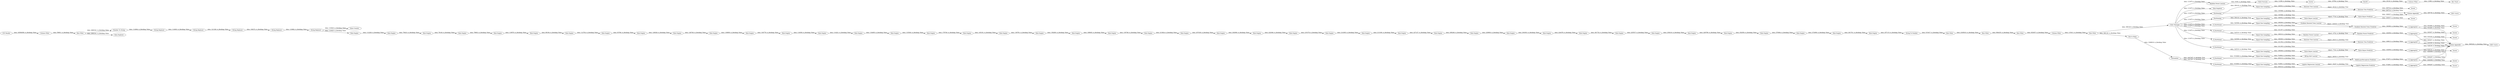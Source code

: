 digraph {
	"1202555692706142985_19" [label="String Replacer"]
	"-7948732413492075124_82" [label="Decision Tree Predictor"]
	"1202555692706142985_49" [label="Rule Engine"]
	"8943403887147062724_94" [label="Column Appender"]
	"-3993411732168947314_127" [label=Scorer]
	"6118761712290561256_19" [label=X_Aggregator]
	"-1406514914248575272_32" [label="MultiLayerPerceptron Predictor"]
	"-9145842475369275719_83" [label=Scorer]
	"-7948732413492075124_80" [label=Partitioning]
	"1202555692706142985_45" [label="Rule Engine"]
	"2745308468123498919_89" [label=Scorer]
	"697999788451462081_87" [label="Naive Bayes Learner"]
	"1202555692706142985_47" [label="Rule Engine"]
	"1202555692706142985_30" [label="Rule Engine"]
	"-3993411732168947314_18" [label=X_Partitioner]
	"-7948732413492075124_81" [label="Decision Tree Learner"]
	"-2543061008507440340_6" [label="Random Forest Learner"]
	"2745308468123498919_133" [label="Equal Size Sampling"]
	"1202555692706142985_56" [label="Rule Engine"]
	"1202555692706142985_130" [label="Value Counter"]
	"1202555692706142985_58" [label="Rule Engine"]
	"1202555692706142985_50" [label="Rule Engine"]
	"1202555692706142985_61" [label="Rule Engine"]
	"-1406514914248575272_26" [label="Equal Size Sampling"]
	"1202555692706142985_33" [label="Rule Engine"]
	"8943403887147062724_128" [label=Normalizer]
	"1202555692706142985_60" [label="Rule Engine"]
	"-1406514914248575272_25" [label=Scorer]
	"8943403887147062724_23" [label="Color Manager"]
	"1202555692706142985_67" [label="Rule Engine"]
	"1202555692706142985_71" [label="Rule Engine"]
	"-1564095624067970020_114" [label="Logistic Regression Predictor"]
	"697999788451462081_134" [label=X_Partitioner]
	"-1406514914248575272_29" [label=X_Partitioner]
	"-7948732413492075124_83" [label=Scorer]
	"-2543061008507440340_10" [label="Math Formula"]
	"1202555692706142985_69" [label="Rule Engine"]
	"1202555692706142985_37" [label="Rule Engine"]
	"1202555692706142985_59" [label="Rule Engine"]
	"-7948732413492075124_131" [label="Equal Size Sampling"]
	"1202555692706142985_48" [label="Rule Engine"]
	"8943403887147062724_100" [label="ROC Curve"]
	"1202555692706142985_68" [label="Rule Engine"]
	"1202555692706142985_16" [label="Number To String"]
	"-9145842475369275719_132" [label=X_Partitioner]
	"697999788451462081_89" [label=Scorer]
	"1202555692706142985_31" [label="Rule Engine"]
	"1202555692706142985_39" [label="Rule Engine"]
	"-1564095624067970020_115" [label=Scorer]
	"2745308468123498919_88" [label="Naive Bayes Predictor"]
	"-1564095624067970020_117" [label=X_Partitioner]
	"-2543061008507440340_14" [label="Column Filter"]
	"-1406514914248575272_28" [label=X_Aggregator]
	"1202555692706142985_62" [label="Rule Engine"]
	"1202555692706142985_36" [label="Rule Engine"]
	"1202555692706142985_70" [label="Rule Engine"]
	"1202555692706142985_42" [label="Rule Engine"]
	"1202555692706142985_13" [label="Column Filter"]
	"1202555692706142985_35" [label="Rule Engine"]
	"-3993411732168947314_19" [label=X_Aggregator]
	"1202555692706142985_18" [label="String Replacer"]
	"2745308468123498919_87" [label="Naive Bayes Learner"]
	"1202555692706142985_75" [label="Row Filter"]
	"1202555692706142985_55" [label="Rule Engine"]
	"6118761712290561256_17" [label="Random Forest Predictor"]
	"1202555692706142985_65" [label="Rule Engine"]
	"6118761712290561256_16" [label="Random Forest Learner"]
	"-1406514914248575272_33" [label="RProp MLP Learner"]
	"6118761712290561256_18" [label=X_Partitioner]
	"1202555692706142985_34" [label="Rule Engine"]
	"1202555692706142985_66" [label="Rule Engine"]
	"-3993411732168947314_20" [label="Gradient Boosted Trees Learner"]
	"1202555692706142985_12" [label="Row Filter"]
	"-9145842475369275719_133" [label=X_Aggregator]
	"-2543061008507440340_15" [label=RowID]
	"-2543061008507440340_12" [label="Bar Chart"]
	"1202555692706142985_15" [label="Data Explorer"]
	"1202555692706142985_53" [label="Rule Engine"]
	"1202555692706142985_63" [label="Rule Engine"]
	"697999788451462081_133" [label="Equal Size Sampling"]
	"-2543061008507440340_11" [label=Sorter]
	"-3993411732168947314_21" [label="Gradient Boosted Trees Predictor"]
	"1202555692706142985_41" [label="Rule Engine"]
	"8943403887147062724_27" [label="CSV Reader"]
	"2745308468123498919_84" [label=Partitioning]
	"6118761712290561256_37" [label="Equal Size Sampling"]
	"-1564095624067970020_113" [label="Logistic Regression Learner"]
	"1202555692706142985_21" [label="String Replacer"]
	"1202555692706142985_40" [label="Rule Engine"]
	"1202555692706142985_78" [label="Column Filter"]
	"8943403887147062724_118" [label="One to Many"]
	"1202555692706142985_77" [label="Row Filter"]
	"1202555692706142985_17" [label="String Replacer"]
	"1202555692706142985_54" [label="Rule Engine"]
	"-9145842475369275719_81" [label="Decision Tree Learner"]
	"697999788451462081_135" [label=X_Aggregator]
	"-9145842475369275719_131" [label="Equal Size Sampling"]
	"1202555692706142985_51" [label="Rule Engine"]
	"1202555692706142985_52" [label="Rule Engine"]
	"1202555692706142985_38" [label="Rule Engine"]
	"8943403887147062724_73" [label="Data Explorer"]
	"1202555692706142985_72" [label="String To Number"]
	"1202555692706142985_57" [label="Rule Engine"]
	"1202555692706142985_20" [label="String Replacer"]
	"-1564095624067970020_112" [label=X_Aggregator]
	"1202555692706142985_44" [label="Rule Engine"]
	"8943403887147062724_93" [label="ROC Curve"]
	"-3993411732168947314_37" [label="Equal Size Sampling"]
	"1202555692706142985_43" [label="Rule Engine"]
	"1202555692706142985_46" [label="Rule Engine"]
	"1202555692706142985_28" [label="Rule Engine"]
	"-9145842475369275719_82" [label="Decision Tree Predictor"]
	"1202555692706142985_121" [label="Row Filter"]
	"8943403887147062724_102" [label="Column Appender"]
	"1202555692706142985_79" [label="Row Filter"]
	"1202555692706142985_64" [label="Rule Engine"]
	"6118761712290561256_126" [label=Scorer]
	"1202555692706142985_32" [label="Rule Engine"]
	"-1564095624067970020_116" [label="Equal Size Sampling"]
	"697999788451462081_88" [label="Naive Bayes Predictor"]
	"8943403887147062724_23" -> "-9145842475369275719_132" [label="data: 113475; is_blocking: False"]
	"1202555692706142985_49" -> "1202555692706142985_51" [label="data: 130746; is_blocking: False"]
	"-1406514914248575272_26" -> "-1406514914248575272_33" [label="data: 743802; is_blocking: False"]
	"1202555692706142985_53" -> "1202555692706142985_54" [label="data: 202906; is_blocking: False"]
	"1202555692706142985_64" -> "1202555692706142985_65" [label="data: 225537; is_blocking: False"]
	"697999788451462081_87" -> "697999788451462081_88" [label="object: 7743; is_blocking: True"]
	"-1406514914248575272_29" -> "-1406514914248575272_26" [label="data: 1516845; is_blocking: False"]
	"1202555692706142985_67" -> "1202555692706142985_68" [label="data: 252050; is_blocking: False"]
	"-3993411732168947314_21" -> "-3993411732168947314_19" [label="data: 138390; is_blocking: False"]
	"-1564095624067970020_113" -> "-1564095624067970020_114" [label="object: 16247; is_blocking: True"]
	"1202555692706142985_69" -> "1202555692706142985_70" [label="data: 272098; is_blocking: False"]
	"-3993411732168947314_18" -> "-3993411732168947314_37" [label="data: 343509; is_blocking: False"]
	"6118761712290561256_37" -> "6118761712290561256_16" [label="data: 199310; is_blocking: False"]
	"-2543061008507440340_11" -> "-2543061008507440340_15" [label="data: 10794; is_blocking: True"]
	"8943403887147062724_94" -> "8943403887147062724_93" [label="data: 349739; is_blocking: False"]
	"-2543061008507440340_15" -> "-2543061008507440340_14" [label="data: 20143; is_blocking: False"]
	"1202555692706142985_21" -> "1202555692706142985_130" [label="data: 110025; is_blocking: False"]
	"1202555692706142985_36" -> "1202555692706142985_37" [label="data: 93766; is_blocking: False"]
	"-1564095624067970020_116" -> "-1564095624067970020_113" [label="data: 743801; is_blocking: False"]
	"1202555692706142985_60" -> "1202555692706142985_61" [label="data: 229600; is_blocking: False"]
	"8943403887147062724_128" -> "-1564095624067970020_117" [label="data: 1647297; is_blocking: True"]
	"-3993411732168947314_37" -> "-3993411732168947314_20" [label="data: 199309; is_blocking: False"]
	"6118761712290561256_16" -> "6118761712290561256_17" [label="object: 4752; is_blocking: True"]
	"1202555692706142985_70" -> "1202555692706142985_71" [label="data: 261701; is_blocking: False"]
	"-3993411732168947314_19" -> "-3993411732168947314_127" [label="data: 553469; is_blocking: False"]
	"1202555692706142985_43" -> "1202555692706142985_44" [label="data: 134495; is_blocking: False"]
	"1202555692706142985_33" -> "1202555692706142985_35" [label="data: 89194; is_blocking: False"]
	"1202555692706142985_34" -> "1202555692706142985_33" [label="data: 119970; is_blocking: False"]
	"2745308468123498919_88" -> "8943403887147062724_94" [label="data: 160937; is_blocking: False"]
	"6118761712290561256_18" -> "6118761712290561256_17" [label="data: 141197; is_blocking: False"]
	"6118761712290561256_17" -> "6118761712290561256_19" [label="data: 126458; is_blocking: False"]
	"8943403887147062724_23" -> "697999788451462081_134" [label="data: 113475; is_blocking: False"]
	"697999788451462081_134" -> "697999788451462081_133" [label="data: 343510; is_blocking: False"]
	"697999788451462081_88" -> "697999788451462081_135" [label="data: 134559; is_blocking: False"]
	"697999788451462081_135" -> "697999788451462081_89" [label="data: 528236; is_blocking: False"]
	"1202555692706142985_54" -> "1202555692706142985_55" [label="data: 222046; is_blocking: False"]
	"-1406514914248575272_29" -> "-1406514914248575272_32" [label="data: 458319; is_blocking: False"]
	"8943403887147062724_118" -> "8943403887147062724_128" [label="data: 1369819; is_blocking: False"]
	"-1564095624067970020_117" -> "-1564095624067970020_116" [label="data: 1516843; is_blocking: False"]
	"1202555692706142985_32" -> "1202555692706142985_34" [label="data: 78663; is_blocking: False"]
	"-9145842475369275719_132" -> "-9145842475369275719_131" [label="data: 343509; is_blocking: False"]
	"1202555692706142985_21" -> "1202555692706142985_28" [label="data: 110025; is_blocking: False"]
	"1202555692706142985_121" -> "1202555692706142985_78" [label="data: 925457; is_blocking: False"]
	"8943403887147062724_23" -> "-7948732413492075124_80" [label="data: 113475; is_blocking: False"]
	"-9145842475369275719_133" -> "8943403887147062724_102" [label="data: 433335; is_blocking: False"]
	"2745308468123498919_84" -> "2745308468123498919_133" [label="data: 294143; is_blocking: True"]
	"-1564095624067970020_112" -> "8943403887147062724_102" [label="data: 1808287; is_blocking: False"]
	"6118761712290561256_19" -> "8943403887147062724_102" [label="data: 463837; is_blocking: False"]
	"1202555692706142985_72" -> "1202555692706142985_75" [label="data: 515417; is_blocking: False"]
	"1202555692706142985_57" -> "1202555692706142985_56" [label="data: 214365; is_blocking: False"]
	"8943403887147062724_23" -> "6118761712290561256_18" [label="data: 113475; is_blocking: False"]
	"1202555692706142985_79" -> "8943403887147062724_23" [label="data: 366128; is_blocking: False"]
	"-1564095624067970020_112" -> "-1564095624067970020_115" [label="data: 1808287; is_blocking: False"]
	"1202555692706142985_52" -> "1202555692706142985_53" [label="data: 207438; is_blocking: False"]
	"2745308468123498919_87" -> "2745308468123498919_88" [label="object: 7716; is_blocking: True"]
	"1202555692706142985_59" -> "1202555692706142985_60" [label="data: 208248; is_blocking: False"]
	"6118761712290561256_19" -> "6118761712290561256_126" [label="data: 463837; is_blocking: False"]
	"1202555692706142985_68" -> "1202555692706142985_69" [label="data: 270064; is_blocking: False"]
	"-7948732413492075124_82" -> "8943403887147062724_94" [label="data: 208724; is_blocking: False"]
	"-3993411732168947314_20" -> "-3993411732168947314_21" [label="object: 126244; is_blocking: True"]
	"-7948732413492075124_80" -> "-7948732413492075124_82" [label="data: 193588; is_blocking: True"]
	"1202555692706142985_40" -> "1202555692706142985_42" [label="data: 104779; is_blocking: False"]
	"1202555692706142985_28" -> "1202555692706142985_30" [label="data: 112226; is_blocking: False"]
	"1202555692706142985_35" -> "1202555692706142985_36" [label="data: 112702; is_blocking: False"]
	"-7948732413492075124_82" -> "-7948732413492075124_83" [label="data: 208724; is_blocking: False"]
	"-1406514914248575272_28" -> "8943403887147062724_102" [label="data: 1808098; is_blocking: False"]
	"1202555692706142985_18" -> "1202555692706142985_19" [label="data: 121328; is_blocking: False"]
	"1202555692706142985_30" -> "1202555692706142985_31" [label="data: 78423; is_blocking: False"]
	"1202555692706142985_12" -> "1202555692706142985_16" [label="data: 2860341; is_blocking: False"]
	"697999788451462081_134" -> "697999788451462081_88" [label="data: 141195; is_blocking: False"]
	"-2543061008507440340_10" -> "-2543061008507440340_11" [label="data: 11258; is_blocking: False"]
	"8943403887147062724_128" -> "-1406514914248575272_29" [label="data: 1647297; is_blocking: True"]
	"1202555692706142985_12" -> "1202555692706142985_15" [label="data: 2860341; is_blocking: False"]
	"-9145842475369275719_133" -> "-9145842475369275719_83" [label="data: 433335; is_blocking: False"]
	"-7948732413492075124_80" -> "-7948732413492075124_131" [label="data: 294143; is_blocking: True"]
	"-1564095624067970020_114" -> "-1564095624067970020_112" [label="data: 372891; is_blocking: False"]
	"2745308468123498919_88" -> "2745308468123498919_89" [label="data: 160937; is_blocking: False"]
	"-3993411732168947314_18" -> "-3993411732168947314_21" [label="data: 141195; is_blocking: False"]
	"-9145842475369275719_82" -> "-9145842475369275719_133" [label="data: 149613; is_blocking: False"]
	"1202555692706142985_71" -> "1202555692706142985_72" [label="data: 257115; is_blocking: False"]
	"1202555692706142985_62" -> "1202555692706142985_63" [label="data: 224478; is_blocking: False"]
	"1202555692706142985_63" -> "1202555692706142985_64" [label="data: 261732; is_blocking: False"]
	"1202555692706142985_16" -> "1202555692706142985_17" [label="data: 114064; is_blocking: False"]
	"6118761712290561256_18" -> "6118761712290561256_37" [label="data: 343510; is_blocking: False"]
	"1202555692706142985_48" -> "1202555692706142985_50" [label="data: 156280; is_blocking: False"]
	"8943403887147062724_23" -> "-3993411732168947314_18" [label="data: 113475; is_blocking: False"]
	"1202555692706142985_50" -> "1202555692706142985_49" [label="data: 188845; is_blocking: False"]
	"1202555692706142985_44" -> "1202555692706142985_45" [label="data: 133540; is_blocking: False"]
	"8943403887147062724_102" -> "8943403887147062724_100" [label="data: 3965202; is_blocking: False"]
	"1202555692706142985_51" -> "1202555692706142985_52" [label="data: 213624; is_blocking: False"]
	"1202555692706142985_75" -> "1202555692706142985_77" [label="data: 2345810; is_blocking: False"]
	"-9145842475369275719_132" -> "-9145842475369275719_82" [label="data: 141194; is_blocking: False"]
	"1202555692706142985_55" -> "1202555692706142985_57" [label="data: 219178; is_blocking: False"]
	"1202555692706142985_65" -> "1202555692706142985_66" [label="data: 239216; is_blocking: False"]
	"8943403887147062724_23" -> "8943403887147062724_73" [label="data: 113475; is_blocking: False"]
	"1202555692706142985_45" -> "1202555692706142985_46" [label="data: 179740; is_blocking: False"]
	"2745308468123498919_133" -> "2745308468123498919_87" [label="data: 180552; is_blocking: False"]
	"1202555692706142985_17" -> "1202555692706142985_18" [label="data: 114063; is_blocking: False"]
	"1202555692706142985_37" -> "1202555692706142985_38" [label="data: 126028; is_blocking: False"]
	"-1406514914248575272_28" -> "-1406514914248575272_25" [label="data: 1808098; is_blocking: False"]
	"697999788451462081_133" -> "697999788451462081_87" [label="data: 199308; is_blocking: False"]
	"1202555692706142985_58" -> "1202555692706142985_59" [label="data: 227127; is_blocking: False"]
	"1202555692706142985_79" -> "8943403887147062724_118" [label="data: 366128; is_blocking: False"]
	"-3993411732168947314_19" -> "8943403887147062724_102" [label="data: 553469; is_blocking: False"]
	"1202555692706142985_66" -> "1202555692706142985_67" [label="data: 226799; is_blocking: False"]
	"1202555692706142985_31" -> "1202555692706142985_32" [label="data: 78140; is_blocking: False"]
	"1202555692706142985_77" -> "1202555692706142985_121" [label="data: 984435; is_blocking: False"]
	"-2543061008507440340_14" -> "-2543061008507440340_12" [label="data: 11983; is_blocking: False"]
	"1202555692706142985_41" -> "1202555692706142985_43" [label="data: 114221; is_blocking: False"]
	"8943403887147062724_23" -> "2745308468123498919_84" [label="data: 113475; is_blocking: False"]
	"1202555692706142985_56" -> "1202555692706142985_58" [label="data: 213166; is_blocking: False"]
	"-9145842475369275719_131" -> "-9145842475369275719_81" [label="data: 199309; is_blocking: False"]
	"1202555692706142985_46" -> "1202555692706142985_47" [label="data: 145191; is_blocking: False"]
	"2745308468123498919_84" -> "2745308468123498919_88" [label="data: 193588; is_blocking: True"]
	"-2543061008507440340_6" -> "-2543061008507440340_10" [label="data: 9359; is_blocking: False"]
	"-7948732413492075124_81" -> "-7948732413492075124_82" [label="object: 18122; is_blocking: True"]
	"1202555692706142985_13" -> "1202555692706142985_12" [label="data: 59601; is_blocking: False"]
	"1202555692706142985_38" -> "1202555692706142985_39" [label="data: 126740; is_blocking: False"]
	"697999788451462081_135" -> "8943403887147062724_102" [label="data: 528236; is_blocking: False"]
	"-7948732413492075124_131" -> "-7948732413492075124_81" [label="data: 180553; is_blocking: False"]
	"1202555692706142985_20" -> "1202555692706142985_21" [label="data: 110682; is_blocking: False"]
	"1202555692706142985_42" -> "1202555692706142985_41" [label="data: 114838; is_blocking: False"]
	"1202555692706142985_19" -> "1202555692706142985_20" [label="data: 106272; is_blocking: False"]
	"-9145842475369275719_81" -> "-9145842475369275719_82" [label="object: 20415; is_blocking: True"]
	"-1564095624067970020_117" -> "-1564095624067970020_114" [label="data: 458318; is_blocking: False"]
	"1202555692706142985_39" -> "1202555692706142985_40" [label="data: 136809; is_blocking: False"]
	"1202555692706142985_47" -> "1202555692706142985_48" [label="data: 136791; is_blocking: False"]
	"-1406514914248575272_33" -> "-1406514914248575272_32" [label="object: 49938; is_blocking: True"]
	"1202555692706142985_61" -> "1202555692706142985_62" [label="data: 204363; is_blocking: False"]
	"8943403887147062724_27" -> "1202555692706142985_13" [label="data: 34584008; is_blocking: False"]
	"1202555692706142985_78" -> "1202555692706142985_79" [label="data: 115411; is_blocking: False"]
	"-1406514914248575272_32" -> "-1406514914248575272_28" [label="data: 373071; is_blocking: False"]
	"8943403887147062724_23" -> "-2543061008507440340_6" [label="data: 113475; is_blocking: False"]
	rankdir=LR
}
